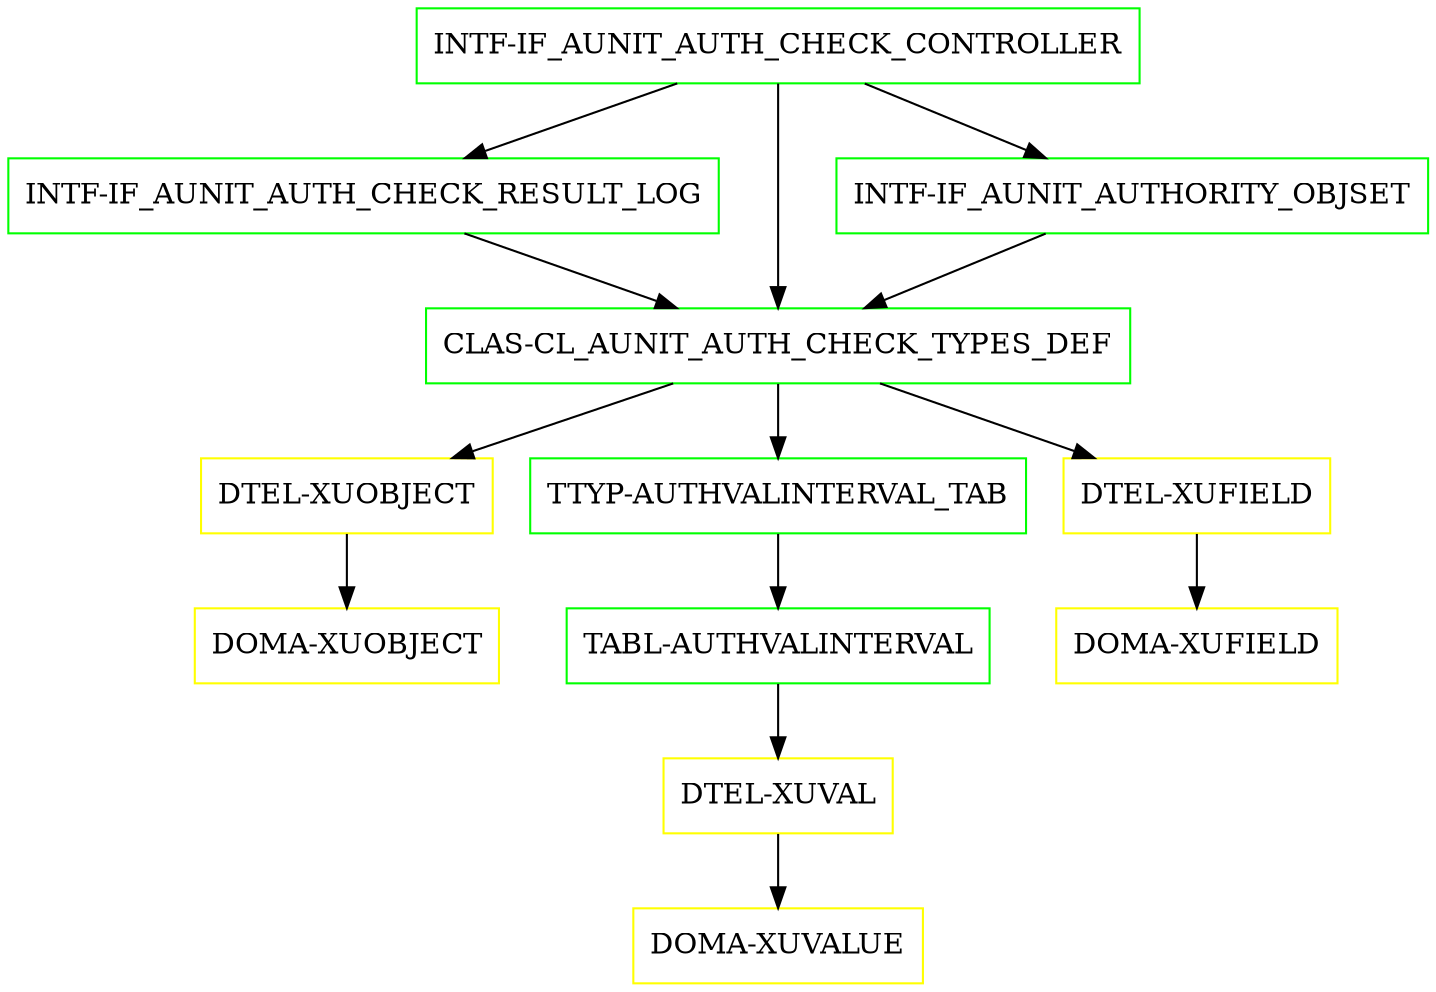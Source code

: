 digraph G {
  "INTF-IF_AUNIT_AUTH_CHECK_CONTROLLER" [shape=box,color=green];
  "INTF-IF_AUNIT_AUTH_CHECK_RESULT_LOG" [shape=box,color=green,URL="./INTF_IF_AUNIT_AUTH_CHECK_RESULT_LOG.html"];
  "CLAS-CL_AUNIT_AUTH_CHECK_TYPES_DEF" [shape=box,color=green,URL="./CLAS_CL_AUNIT_AUTH_CHECK_TYPES_DEF.html"];
  "DTEL-XUOBJECT" [shape=box,color=yellow,URL="./DTEL_XUOBJECT.html"];
  "DOMA-XUOBJECT" [shape=box,color=yellow,URL="./DOMA_XUOBJECT.html"];
  "TTYP-AUTHVALINTERVAL_TAB" [shape=box,color=green,URL="./TTYP_AUTHVALINTERVAL_TAB.html"];
  "TABL-AUTHVALINTERVAL" [shape=box,color=green,URL="./TABL_AUTHVALINTERVAL.html"];
  "DTEL-XUVAL" [shape=box,color=yellow,URL="./DTEL_XUVAL.html"];
  "DOMA-XUVALUE" [shape=box,color=yellow,URL="./DOMA_XUVALUE.html"];
  "DTEL-XUFIELD" [shape=box,color=yellow,URL="./DTEL_XUFIELD.html"];
  "DOMA-XUFIELD" [shape=box,color=yellow,URL="./DOMA_XUFIELD.html"];
  "INTF-IF_AUNIT_AUTHORITY_OBJSET" [shape=box,color=green,URL="./INTF_IF_AUNIT_AUTHORITY_OBJSET.html"];
  "INTF-IF_AUNIT_AUTH_CHECK_CONTROLLER" -> "INTF-IF_AUNIT_AUTHORITY_OBJSET";
  "INTF-IF_AUNIT_AUTH_CHECK_CONTROLLER" -> "CLAS-CL_AUNIT_AUTH_CHECK_TYPES_DEF";
  "INTF-IF_AUNIT_AUTH_CHECK_CONTROLLER" -> "INTF-IF_AUNIT_AUTH_CHECK_RESULT_LOG";
  "INTF-IF_AUNIT_AUTH_CHECK_RESULT_LOG" -> "CLAS-CL_AUNIT_AUTH_CHECK_TYPES_DEF";
  "CLAS-CL_AUNIT_AUTH_CHECK_TYPES_DEF" -> "DTEL-XUFIELD";
  "CLAS-CL_AUNIT_AUTH_CHECK_TYPES_DEF" -> "TTYP-AUTHVALINTERVAL_TAB";
  "CLAS-CL_AUNIT_AUTH_CHECK_TYPES_DEF" -> "DTEL-XUOBJECT";
  "DTEL-XUOBJECT" -> "DOMA-XUOBJECT";
  "TTYP-AUTHVALINTERVAL_TAB" -> "TABL-AUTHVALINTERVAL";
  "TABL-AUTHVALINTERVAL" -> "DTEL-XUVAL";
  "DTEL-XUVAL" -> "DOMA-XUVALUE";
  "DTEL-XUFIELD" -> "DOMA-XUFIELD";
  "INTF-IF_AUNIT_AUTHORITY_OBJSET" -> "CLAS-CL_AUNIT_AUTH_CHECK_TYPES_DEF";
}
